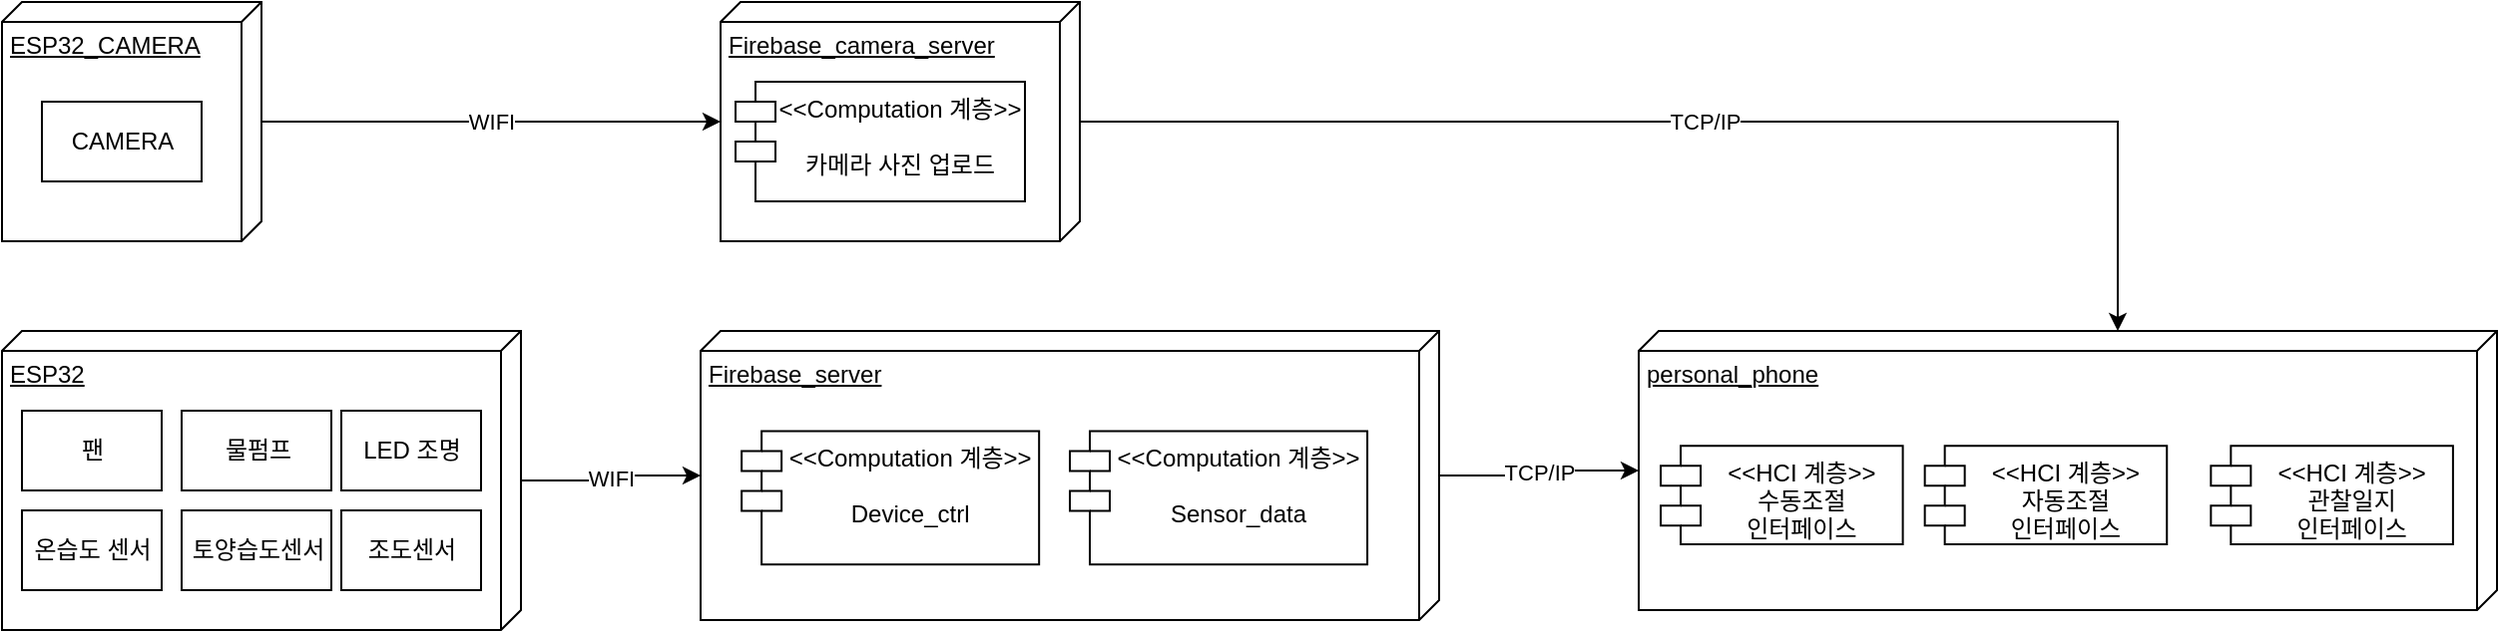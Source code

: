 <mxfile version="20.5.3" type="github">
  <diagram id="HNZRuX7kstUMs6-PcHcm" name="페이지-1">
    <mxGraphModel dx="1283" dy="687" grid="1" gridSize="10" guides="1" tooltips="1" connect="1" arrows="1" fold="1" page="1" pageScale="1" pageWidth="3300" pageHeight="4681" math="0" shadow="0">
      <root>
        <mxCell id="0" />
        <mxCell id="1" parent="0" />
        <mxCell id="MpsCWGdp1KRCKXTL6OQV-17" value="TCP/IP" style="edgeStyle=orthogonalEdgeStyle;rounded=0;orthogonalLoop=1;jettySize=auto;html=1;entryX=0;entryY=0;entryDx=0;entryDy=190;entryPerimeter=0;" edge="1" parent="1" source="MpsCWGdp1KRCKXTL6OQV-1" target="MpsCWGdp1KRCKXTL6OQV-4">
          <mxGeometry relative="1" as="geometry" />
        </mxCell>
        <mxCell id="MpsCWGdp1KRCKXTL6OQV-1" value="Firebase_camera_server" style="verticalAlign=top;align=left;spacingTop=8;spacingLeft=2;spacingRight=12;shape=cube;size=10;direction=south;fontStyle=4;html=1;" vertex="1" parent="1">
          <mxGeometry x="390" y="150" width="180" height="120" as="geometry" />
        </mxCell>
        <mxCell id="MpsCWGdp1KRCKXTL6OQV-19" value="WIFI" style="edgeStyle=orthogonalEdgeStyle;rounded=0;orthogonalLoop=1;jettySize=auto;html=1;" edge="1" parent="1" source="MpsCWGdp1KRCKXTL6OQV-2" target="MpsCWGdp1KRCKXTL6OQV-3">
          <mxGeometry relative="1" as="geometry" />
        </mxCell>
        <mxCell id="MpsCWGdp1KRCKXTL6OQV-18" value="TCP/IP" style="edgeStyle=orthogonalEdgeStyle;rounded=0;orthogonalLoop=1;jettySize=auto;html=1;" edge="1" parent="1" source="MpsCWGdp1KRCKXTL6OQV-3" target="MpsCWGdp1KRCKXTL6OQV-4">
          <mxGeometry relative="1" as="geometry" />
        </mxCell>
        <mxCell id="MpsCWGdp1KRCKXTL6OQV-6" value="WIFI" style="edgeStyle=orthogonalEdgeStyle;rounded=0;orthogonalLoop=1;jettySize=auto;html=1;" edge="1" parent="1" source="MpsCWGdp1KRCKXTL6OQV-5" target="MpsCWGdp1KRCKXTL6OQV-1">
          <mxGeometry relative="1" as="geometry" />
        </mxCell>
        <mxCell id="MpsCWGdp1KRCKXTL6OQV-14" value="&lt;&lt;Computation 계층&gt;&gt;&#xa;&#xa;카메라 사진 업로드" style="shape=module;align=left;spacingLeft=20;align=center;verticalAlign=top;" vertex="1" parent="1">
          <mxGeometry x="397.5" y="190" width="145" height="60" as="geometry" />
        </mxCell>
        <mxCell id="MpsCWGdp1KRCKXTL6OQV-27" value="" style="group" connectable="0" vertex="1" parent="1">
          <mxGeometry x="30" y="315" width="260" height="150" as="geometry" />
        </mxCell>
        <mxCell id="MpsCWGdp1KRCKXTL6OQV-2" value="ESP32" style="verticalAlign=top;align=left;spacingTop=8;spacingLeft=2;spacingRight=12;shape=cube;size=10;direction=south;fontStyle=4;html=1;" vertex="1" parent="MpsCWGdp1KRCKXTL6OQV-27">
          <mxGeometry width="260" height="150" as="geometry" />
        </mxCell>
        <mxCell id="MpsCWGdp1KRCKXTL6OQV-20" value="팬" style="html=1;" vertex="1" parent="MpsCWGdp1KRCKXTL6OQV-27">
          <mxGeometry x="10" y="40" width="70" height="40" as="geometry" />
        </mxCell>
        <mxCell id="MpsCWGdp1KRCKXTL6OQV-21" value="물펌프&lt;span style=&quot;color: rgba(0, 0, 0, 0); font-family: monospace; font-size: 0px; text-align: start;&quot;&gt;%3CmxGraphModel%3E%3Croot%3E%3CmxCell%20id%3D%220%22%2F%3E%3CmxCell%20id%3D%221%22%20parent%3D%220%22%2F%3E%3CmxCell%20id%3D%222%22%20value%3D%22%ED%8C%AC%22%20style%3D%22html%3D1%3B%22%20vertex%3D%221%22%20parent%3D%221%22%3E%3CmxGeometry%20x%3D%2260%22%20y%3D%22160%22%20width%3D%2270%22%20height%3D%2240%22%20as%3D%22geometry%22%2F%3E%3C%2FmxCell%3E%3C%2Froot%3E%3C%2FmxGraphModel%3E&lt;/span&gt;" style="html=1;" vertex="1" parent="MpsCWGdp1KRCKXTL6OQV-27">
          <mxGeometry x="90" y="40" width="75" height="40" as="geometry" />
        </mxCell>
        <mxCell id="MpsCWGdp1KRCKXTL6OQV-22" value="온습도 센서" style="html=1;" vertex="1" parent="MpsCWGdp1KRCKXTL6OQV-27">
          <mxGeometry x="10" y="90" width="70" height="40" as="geometry" />
        </mxCell>
        <mxCell id="MpsCWGdp1KRCKXTL6OQV-23" value="토양습도센서" style="html=1;" vertex="1" parent="MpsCWGdp1KRCKXTL6OQV-27">
          <mxGeometry x="90" y="90" width="75" height="40" as="geometry" />
        </mxCell>
        <mxCell id="MpsCWGdp1KRCKXTL6OQV-24" value="LED 조명" style="html=1;" vertex="1" parent="MpsCWGdp1KRCKXTL6OQV-27">
          <mxGeometry x="170" y="40" width="70" height="40" as="geometry" />
        </mxCell>
        <mxCell id="MpsCWGdp1KRCKXTL6OQV-26" value="조도센서" style="html=1;" vertex="1" parent="MpsCWGdp1KRCKXTL6OQV-27">
          <mxGeometry x="170" y="90" width="70" height="40" as="geometry" />
        </mxCell>
        <mxCell id="MpsCWGdp1KRCKXTL6OQV-31" value="" style="group" connectable="0" vertex="1" parent="1">
          <mxGeometry x="850" y="315" width="430" height="140" as="geometry" />
        </mxCell>
        <mxCell id="MpsCWGdp1KRCKXTL6OQV-4" value="personal_phone" style="verticalAlign=top;align=left;spacingTop=8;spacingLeft=2;spacingRight=12;shape=cube;size=10;direction=south;fontStyle=4;html=1;" vertex="1" parent="MpsCWGdp1KRCKXTL6OQV-31">
          <mxGeometry width="430" height="140" as="geometry" />
        </mxCell>
        <mxCell id="MpsCWGdp1KRCKXTL6OQV-11" value="&lt;&lt;HCI 계층&gt;&gt;&#xa;수동조절 &#xa;인터페이스" style="shape=module;align=left;spacingLeft=20;align=center;verticalAlign=top;" vertex="1" parent="MpsCWGdp1KRCKXTL6OQV-31">
          <mxGeometry x="11.026" y="57.647" width="121.282" height="49.412" as="geometry" />
        </mxCell>
        <mxCell id="MpsCWGdp1KRCKXTL6OQV-12" value="&lt;&lt;HCI 계층&gt;&gt;&#xa;자동조절 &#xa;인터페이스" style="shape=module;align=left;spacingLeft=20;align=center;verticalAlign=top;" vertex="1" parent="MpsCWGdp1KRCKXTL6OQV-31">
          <mxGeometry x="143.333" y="57.647" width="121.282" height="49.412" as="geometry" />
        </mxCell>
        <mxCell id="MpsCWGdp1KRCKXTL6OQV-13" value="&lt;&lt;HCI 계층&gt;&gt;&#xa;관찰일지&#xa;인터페이스" style="shape=module;align=left;spacingLeft=20;align=center;verticalAlign=top;" vertex="1" parent="MpsCWGdp1KRCKXTL6OQV-31">
          <mxGeometry x="286.667" y="57.647" width="121.282" height="49.412" as="geometry" />
        </mxCell>
        <mxCell id="Zt7-G5yeRD2-7RQS8E-a-3" value="" style="group" vertex="1" connectable="0" parent="1">
          <mxGeometry x="30" y="150" width="130" height="120" as="geometry" />
        </mxCell>
        <mxCell id="MpsCWGdp1KRCKXTL6OQV-5" value="ESP32_CAMERA" style="verticalAlign=top;align=left;spacingTop=8;spacingLeft=2;spacingRight=12;shape=cube;size=10;direction=south;fontStyle=4;html=1;" vertex="1" parent="Zt7-G5yeRD2-7RQS8E-a-3">
          <mxGeometry width="130" height="120" as="geometry" />
        </mxCell>
        <mxCell id="MpsCWGdp1KRCKXTL6OQV-29" value="CAMERA" style="html=1;" vertex="1" parent="Zt7-G5yeRD2-7RQS8E-a-3">
          <mxGeometry x="20" y="50" width="80" height="40" as="geometry" />
        </mxCell>
        <mxCell id="Zt7-G5yeRD2-7RQS8E-a-4" value="" style="group" vertex="1" connectable="0" parent="1">
          <mxGeometry x="380" y="315" width="370" height="145" as="geometry" />
        </mxCell>
        <mxCell id="MpsCWGdp1KRCKXTL6OQV-3" value="Firebase_server" style="verticalAlign=top;align=left;spacingTop=8;spacingLeft=2;spacingRight=12;shape=cube;size=10;direction=south;fontStyle=4;html=1;" vertex="1" parent="Zt7-G5yeRD2-7RQS8E-a-4">
          <mxGeometry width="370.0" height="145" as="geometry" />
        </mxCell>
        <mxCell id="MpsCWGdp1KRCKXTL6OQV-15" value="&lt;&lt;Computation 계층&gt;&gt;&#xa;&#xa;Device_ctrl" style="shape=module;align=left;spacingLeft=20;align=center;verticalAlign=top;" vertex="1" parent="Zt7-G5yeRD2-7RQS8E-a-4">
          <mxGeometry x="20.556" y="50.192" width="149.028" height="66.923" as="geometry" />
        </mxCell>
        <mxCell id="MpsCWGdp1KRCKXTL6OQV-16" value="&lt;&lt;Computation 계층&gt;&gt;&#xa;&#xa;Sensor_data" style="shape=module;align=left;spacingLeft=20;align=center;verticalAlign=top;" vertex="1" parent="Zt7-G5yeRD2-7RQS8E-a-4">
          <mxGeometry x="185.0" y="50.192" width="149.028" height="66.923" as="geometry" />
        </mxCell>
      </root>
    </mxGraphModel>
  </diagram>
</mxfile>

